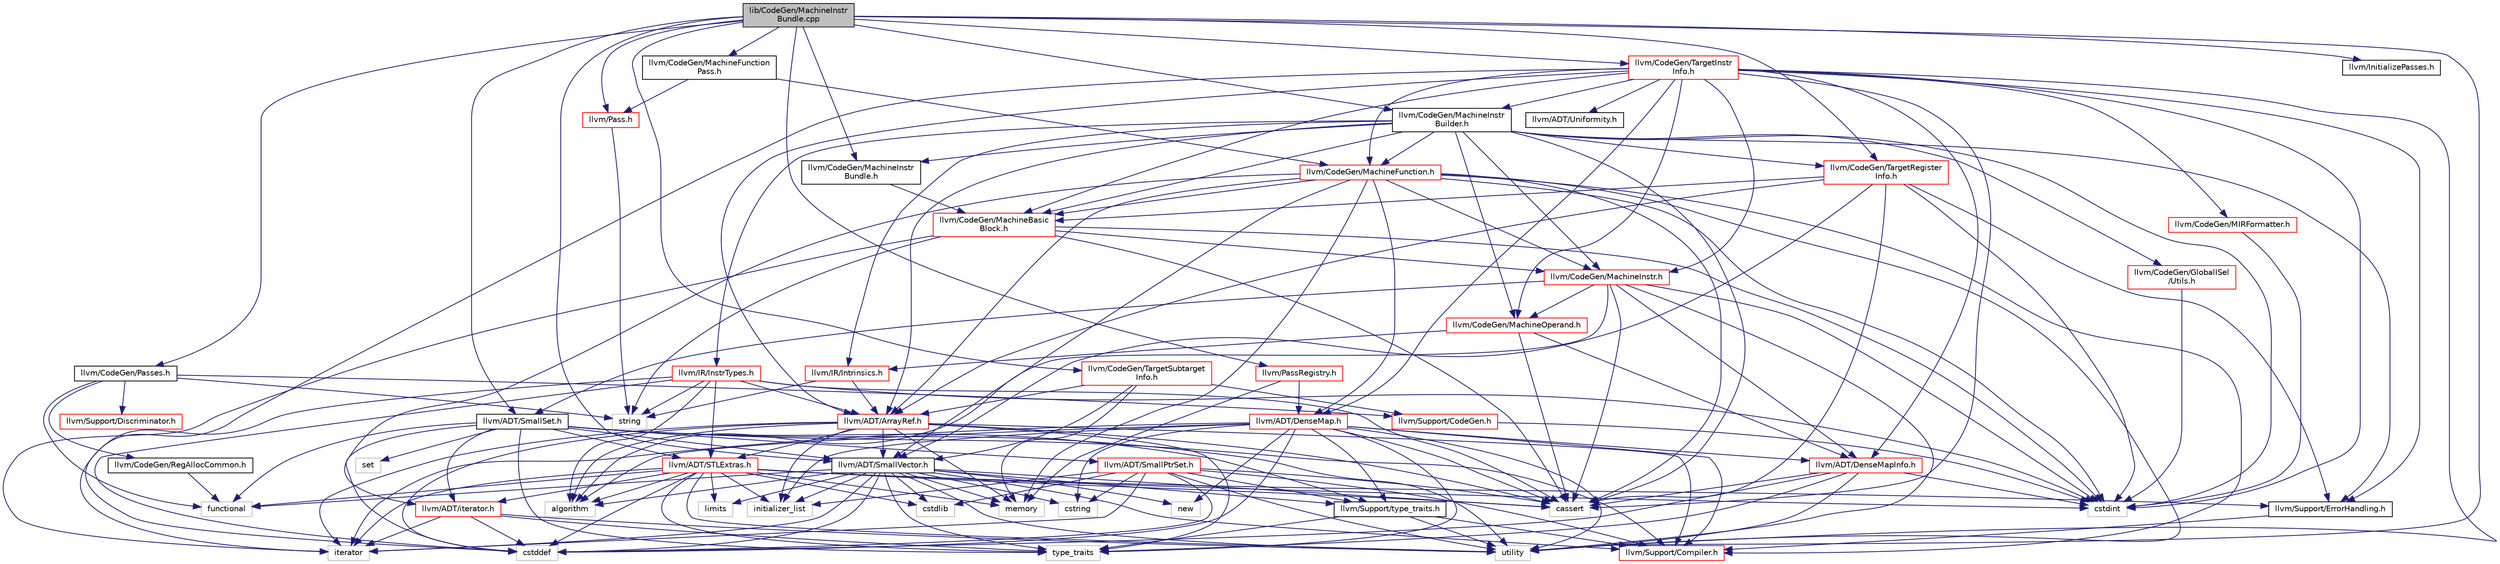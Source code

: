 digraph "lib/CodeGen/MachineInstrBundle.cpp"
{
 // LATEX_PDF_SIZE
  bgcolor="transparent";
  edge [fontname="Helvetica",fontsize="10",labelfontname="Helvetica",labelfontsize="10"];
  node [fontname="Helvetica",fontsize="10",shape=record];
  Node1 [label="lib/CodeGen/MachineInstr\lBundle.cpp",height=0.2,width=0.4,color="black", fillcolor="grey75", style="filled", fontcolor="black",tooltip=" "];
  Node1 -> Node2 [color="midnightblue",fontsize="10",style="solid",fontname="Helvetica"];
  Node2 [label="llvm/CodeGen/MachineInstr\lBundle.h",height=0.2,width=0.4,color="black",URL="$MachineInstrBundle_8h.html",tooltip=" "];
  Node2 -> Node3 [color="midnightblue",fontsize="10",style="solid",fontname="Helvetica"];
  Node3 [label="llvm/CodeGen/MachineBasic\lBlock.h",height=0.2,width=0.4,color="red",URL="$MachineBasicBlock_8h.html",tooltip=" "];
  Node3 -> Node57 [color="midnightblue",fontsize="10",style="solid",fontname="Helvetica"];
  Node57 [label="llvm/CodeGen/MachineInstr.h",height=0.2,width=0.4,color="red",URL="$MachineInstr_8h.html",tooltip=" "];
  Node57 -> Node32 [color="midnightblue",fontsize="10",style="solid",fontname="Helvetica"];
  Node32 [label="llvm/ADT/DenseMapInfo.h",height=0.2,width=0.4,color="red",URL="$DenseMapInfo_8h.html",tooltip=" "];
  Node32 -> Node18 [color="midnightblue",fontsize="10",style="solid",fontname="Helvetica"];
  Node18 [label="cassert",height=0.2,width=0.4,color="grey75",tooltip=" "];
  Node32 -> Node24 [color="midnightblue",fontsize="10",style="solid",fontname="Helvetica"];
  Node24 [label="cstddef",height=0.2,width=0.4,color="grey75",tooltip=" "];
  Node32 -> Node14 [color="midnightblue",fontsize="10",style="solid",fontname="Helvetica"];
  Node14 [label="cstdint",height=0.2,width=0.4,color="grey75",tooltip=" "];
  Node32 -> Node16 [color="midnightblue",fontsize="10",style="solid",fontname="Helvetica"];
  Node16 [label="type_traits",height=0.2,width=0.4,color="grey75",tooltip=" "];
  Node32 -> Node6 [color="midnightblue",fontsize="10",style="solid",fontname="Helvetica"];
  Node6 [label="utility",height=0.2,width=0.4,color="grey75",tooltip=" "];
  Node57 -> Node59 [color="midnightblue",fontsize="10",style="solid",fontname="Helvetica"];
  Node59 [label="llvm/ADT/SmallSet.h",height=0.2,width=0.4,color="black",URL="$SmallSet_8h.html",tooltip=" "];
  Node59 -> Node60 [color="midnightblue",fontsize="10",style="solid",fontname="Helvetica"];
  Node60 [label="llvm/ADT/SmallPtrSet.h",height=0.2,width=0.4,color="red",URL="$SmallPtrSet_8h.html",tooltip=" "];
  Node60 -> Node9 [color="midnightblue",fontsize="10",style="solid",fontname="Helvetica"];
  Node9 [label="llvm/Support/Compiler.h",height=0.2,width=0.4,color="red",URL="$Compiler_8h.html",tooltip=" "];
  Node60 -> Node22 [color="midnightblue",fontsize="10",style="solid",fontname="Helvetica"];
  Node22 [label="llvm/Support/type_traits.h",height=0.2,width=0.4,color="black",URL="$type__traits_8h.html",tooltip=" "];
  Node22 -> Node9 [color="midnightblue",fontsize="10",style="solid",fontname="Helvetica"];
  Node22 -> Node16 [color="midnightblue",fontsize="10",style="solid",fontname="Helvetica"];
  Node22 -> Node6 [color="midnightblue",fontsize="10",style="solid",fontname="Helvetica"];
  Node60 -> Node18 [color="midnightblue",fontsize="10",style="solid",fontname="Helvetica"];
  Node60 -> Node24 [color="midnightblue",fontsize="10",style="solid",fontname="Helvetica"];
  Node60 -> Node25 [color="midnightblue",fontsize="10",style="solid",fontname="Helvetica"];
  Node25 [label="cstdlib",height=0.2,width=0.4,color="grey75",tooltip=" "];
  Node60 -> Node17 [color="midnightblue",fontsize="10",style="solid",fontname="Helvetica"];
  Node17 [label="cstring",height=0.2,width=0.4,color="grey75",tooltip=" "];
  Node60 -> Node27 [color="midnightblue",fontsize="10",style="solid",fontname="Helvetica"];
  Node27 [label="initializer_list",height=0.2,width=0.4,color="grey75",tooltip=" "];
  Node60 -> Node28 [color="midnightblue",fontsize="10",style="solid",fontname="Helvetica"];
  Node28 [label="iterator",height=0.2,width=0.4,color="grey75",tooltip=" "];
  Node60 -> Node6 [color="midnightblue",fontsize="10",style="solid",fontname="Helvetica"];
  Node59 -> Node21 [color="midnightblue",fontsize="10",style="solid",fontname="Helvetica"];
  Node21 [label="llvm/ADT/SmallVector.h",height=0.2,width=0.4,color="black",URL="$SmallVector_8h.html",tooltip=" "];
  Node21 -> Node9 [color="midnightblue",fontsize="10",style="solid",fontname="Helvetica"];
  Node21 -> Node22 [color="midnightblue",fontsize="10",style="solid",fontname="Helvetica"];
  Node21 -> Node23 [color="midnightblue",fontsize="10",style="solid",fontname="Helvetica"];
  Node23 [label="algorithm",height=0.2,width=0.4,color="grey75",tooltip=" "];
  Node21 -> Node18 [color="midnightblue",fontsize="10",style="solid",fontname="Helvetica"];
  Node21 -> Node24 [color="midnightblue",fontsize="10",style="solid",fontname="Helvetica"];
  Node21 -> Node25 [color="midnightblue",fontsize="10",style="solid",fontname="Helvetica"];
  Node21 -> Node17 [color="midnightblue",fontsize="10",style="solid",fontname="Helvetica"];
  Node21 -> Node26 [color="midnightblue",fontsize="10",style="solid",fontname="Helvetica"];
  Node26 [label="functional",height=0.2,width=0.4,color="grey75",tooltip=" "];
  Node21 -> Node27 [color="midnightblue",fontsize="10",style="solid",fontname="Helvetica"];
  Node21 -> Node28 [color="midnightblue",fontsize="10",style="solid",fontname="Helvetica"];
  Node21 -> Node15 [color="midnightblue",fontsize="10",style="solid",fontname="Helvetica"];
  Node15 [label="limits",height=0.2,width=0.4,color="grey75",tooltip=" "];
  Node21 -> Node29 [color="midnightblue",fontsize="10",style="solid",fontname="Helvetica"];
  Node29 [label="memory",height=0.2,width=0.4,color="grey75",tooltip=" "];
  Node21 -> Node30 [color="midnightblue",fontsize="10",style="solid",fontname="Helvetica"];
  Node30 [label="new",height=0.2,width=0.4,color="grey75",tooltip=" "];
  Node21 -> Node16 [color="midnightblue",fontsize="10",style="solid",fontname="Helvetica"];
  Node21 -> Node6 [color="midnightblue",fontsize="10",style="solid",fontname="Helvetica"];
  Node59 -> Node63 [color="midnightblue",fontsize="10",style="solid",fontname="Helvetica"];
  Node63 [label="llvm/ADT/STLExtras.h",height=0.2,width=0.4,color="red",URL="$STLExtras_8h.html",tooltip=" "];
  Node63 -> Node68 [color="midnightblue",fontsize="10",style="solid",fontname="Helvetica"];
  Node68 [label="llvm/ADT/iterator.h",height=0.2,width=0.4,color="red",URL="$iterator_8h.html",tooltip=" "];
  Node68 -> Node24 [color="midnightblue",fontsize="10",style="solid",fontname="Helvetica"];
  Node68 -> Node28 [color="midnightblue",fontsize="10",style="solid",fontname="Helvetica"];
  Node68 -> Node16 [color="midnightblue",fontsize="10",style="solid",fontname="Helvetica"];
  Node68 -> Node6 [color="midnightblue",fontsize="10",style="solid",fontname="Helvetica"];
  Node63 -> Node8 [color="midnightblue",fontsize="10",style="solid",fontname="Helvetica"];
  Node8 [label="llvm/Support/ErrorHandling.h",height=0.2,width=0.4,color="black",URL="$Support_2ErrorHandling_8h.html",tooltip=" "];
  Node8 -> Node9 [color="midnightblue",fontsize="10",style="solid",fontname="Helvetica"];
  Node63 -> Node23 [color="midnightblue",fontsize="10",style="solid",fontname="Helvetica"];
  Node63 -> Node18 [color="midnightblue",fontsize="10",style="solid",fontname="Helvetica"];
  Node63 -> Node24 [color="midnightblue",fontsize="10",style="solid",fontname="Helvetica"];
  Node63 -> Node14 [color="midnightblue",fontsize="10",style="solid",fontname="Helvetica"];
  Node63 -> Node25 [color="midnightblue",fontsize="10",style="solid",fontname="Helvetica"];
  Node63 -> Node26 [color="midnightblue",fontsize="10",style="solid",fontname="Helvetica"];
  Node63 -> Node27 [color="midnightblue",fontsize="10",style="solid",fontname="Helvetica"];
  Node63 -> Node28 [color="midnightblue",fontsize="10",style="solid",fontname="Helvetica"];
  Node63 -> Node15 [color="midnightblue",fontsize="10",style="solid",fontname="Helvetica"];
  Node63 -> Node29 [color="midnightblue",fontsize="10",style="solid",fontname="Helvetica"];
  Node63 -> Node16 [color="midnightblue",fontsize="10",style="solid",fontname="Helvetica"];
  Node63 -> Node6 [color="midnightblue",fontsize="10",style="solid",fontname="Helvetica"];
  Node59 -> Node68 [color="midnightblue",fontsize="10",style="solid",fontname="Helvetica"];
  Node59 -> Node9 [color="midnightblue",fontsize="10",style="solid",fontname="Helvetica"];
  Node59 -> Node22 [color="midnightblue",fontsize="10",style="solid",fontname="Helvetica"];
  Node59 -> Node24 [color="midnightblue",fontsize="10",style="solid",fontname="Helvetica"];
  Node59 -> Node26 [color="midnightblue",fontsize="10",style="solid",fontname="Helvetica"];
  Node59 -> Node69 [color="midnightblue",fontsize="10",style="solid",fontname="Helvetica"];
  Node69 [label="set",height=0.2,width=0.4,color="grey75",tooltip=" "];
  Node59 -> Node16 [color="midnightblue",fontsize="10",style="solid",fontname="Helvetica"];
  Node59 -> Node6 [color="midnightblue",fontsize="10",style="solid",fontname="Helvetica"];
  Node57 -> Node115 [color="midnightblue",fontsize="10",style="solid",fontname="Helvetica"];
  Node115 [label="llvm/CodeGen/MachineOperand.h",height=0.2,width=0.4,color="red",URL="$MachineOperand_8h.html",tooltip=" "];
  Node115 -> Node32 [color="midnightblue",fontsize="10",style="solid",fontname="Helvetica"];
  Node115 -> Node118 [color="midnightblue",fontsize="10",style="solid",fontname="Helvetica"];
  Node118 [label="llvm/IR/Intrinsics.h",height=0.2,width=0.4,color="red",URL="$Intrinsics_8h.html",tooltip=" "];
  Node118 -> Node84 [color="midnightblue",fontsize="10",style="solid",fontname="Helvetica"];
  Node84 [label="llvm/ADT/ArrayRef.h",height=0.2,width=0.4,color="red",URL="$ArrayRef_8h.html",tooltip=" "];
  Node84 -> Node21 [color="midnightblue",fontsize="10",style="solid",fontname="Helvetica"];
  Node84 -> Node63 [color="midnightblue",fontsize="10",style="solid",fontname="Helvetica"];
  Node84 -> Node9 [color="midnightblue",fontsize="10",style="solid",fontname="Helvetica"];
  Node84 -> Node23 [color="midnightblue",fontsize="10",style="solid",fontname="Helvetica"];
  Node84 -> Node18 [color="midnightblue",fontsize="10",style="solid",fontname="Helvetica"];
  Node84 -> Node24 [color="midnightblue",fontsize="10",style="solid",fontname="Helvetica"];
  Node84 -> Node27 [color="midnightblue",fontsize="10",style="solid",fontname="Helvetica"];
  Node84 -> Node28 [color="midnightblue",fontsize="10",style="solid",fontname="Helvetica"];
  Node84 -> Node29 [color="midnightblue",fontsize="10",style="solid",fontname="Helvetica"];
  Node84 -> Node16 [color="midnightblue",fontsize="10",style="solid",fontname="Helvetica"];
  Node118 -> Node38 [color="midnightblue",fontsize="10",style="solid",fontname="Helvetica"];
  Node38 [label="string",height=0.2,width=0.4,color="grey75",tooltip=" "];
  Node115 -> Node18 [color="midnightblue",fontsize="10",style="solid",fontname="Helvetica"];
  Node57 -> Node23 [color="midnightblue",fontsize="10",style="solid",fontname="Helvetica"];
  Node57 -> Node18 [color="midnightblue",fontsize="10",style="solid",fontname="Helvetica"];
  Node57 -> Node14 [color="midnightblue",fontsize="10",style="solid",fontname="Helvetica"];
  Node57 -> Node6 [color="midnightblue",fontsize="10",style="solid",fontname="Helvetica"];
  Node3 -> Node18 [color="midnightblue",fontsize="10",style="solid",fontname="Helvetica"];
  Node3 -> Node14 [color="midnightblue",fontsize="10",style="solid",fontname="Helvetica"];
  Node3 -> Node28 [color="midnightblue",fontsize="10",style="solid",fontname="Helvetica"];
  Node3 -> Node38 [color="midnightblue",fontsize="10",style="solid",fontname="Helvetica"];
  Node1 -> Node59 [color="midnightblue",fontsize="10",style="solid",fontname="Helvetica"];
  Node1 -> Node21 [color="midnightblue",fontsize="10",style="solid",fontname="Helvetica"];
  Node1 -> Node142 [color="midnightblue",fontsize="10",style="solid",fontname="Helvetica"];
  Node142 [label="llvm/CodeGen/MachineFunction\lPass.h",height=0.2,width=0.4,color="black",URL="$MachineFunctionPass_8h.html",tooltip=" "];
  Node142 -> Node143 [color="midnightblue",fontsize="10",style="solid",fontname="Helvetica"];
  Node143 [label="llvm/CodeGen/MachineFunction.h",height=0.2,width=0.4,color="red",URL="$MachineFunction_8h.html",tooltip=" "];
  Node143 -> Node84 [color="midnightblue",fontsize="10",style="solid",fontname="Helvetica"];
  Node143 -> Node80 [color="midnightblue",fontsize="10",style="solid",fontname="Helvetica"];
  Node80 [label="llvm/ADT/DenseMap.h",height=0.2,width=0.4,color="red",URL="$DenseMap_8h.html",tooltip=" "];
  Node80 -> Node32 [color="midnightblue",fontsize="10",style="solid",fontname="Helvetica"];
  Node80 -> Node9 [color="midnightblue",fontsize="10",style="solid",fontname="Helvetica"];
  Node80 -> Node22 [color="midnightblue",fontsize="10",style="solid",fontname="Helvetica"];
  Node80 -> Node23 [color="midnightblue",fontsize="10",style="solid",fontname="Helvetica"];
  Node80 -> Node18 [color="midnightblue",fontsize="10",style="solid",fontname="Helvetica"];
  Node80 -> Node24 [color="midnightblue",fontsize="10",style="solid",fontname="Helvetica"];
  Node80 -> Node17 [color="midnightblue",fontsize="10",style="solid",fontname="Helvetica"];
  Node80 -> Node27 [color="midnightblue",fontsize="10",style="solid",fontname="Helvetica"];
  Node80 -> Node28 [color="midnightblue",fontsize="10",style="solid",fontname="Helvetica"];
  Node80 -> Node30 [color="midnightblue",fontsize="10",style="solid",fontname="Helvetica"];
  Node80 -> Node16 [color="midnightblue",fontsize="10",style="solid",fontname="Helvetica"];
  Node80 -> Node6 [color="midnightblue",fontsize="10",style="solid",fontname="Helvetica"];
  Node143 -> Node21 [color="midnightblue",fontsize="10",style="solid",fontname="Helvetica"];
  Node143 -> Node68 [color="midnightblue",fontsize="10",style="solid",fontname="Helvetica"];
  Node143 -> Node3 [color="midnightblue",fontsize="10",style="solid",fontname="Helvetica"];
  Node143 -> Node57 [color="midnightblue",fontsize="10",style="solid",fontname="Helvetica"];
  Node143 -> Node9 [color="midnightblue",fontsize="10",style="solid",fontname="Helvetica"];
  Node143 -> Node18 [color="midnightblue",fontsize="10",style="solid",fontname="Helvetica"];
  Node143 -> Node14 [color="midnightblue",fontsize="10",style="solid",fontname="Helvetica"];
  Node143 -> Node29 [color="midnightblue",fontsize="10",style="solid",fontname="Helvetica"];
  Node143 -> Node6 [color="midnightblue",fontsize="10",style="solid",fontname="Helvetica"];
  Node142 -> Node152 [color="midnightblue",fontsize="10",style="solid",fontname="Helvetica"];
  Node152 [label="llvm/Pass.h",height=0.2,width=0.4,color="red",URL="$Pass_8h.html",tooltip=" "];
  Node152 -> Node38 [color="midnightblue",fontsize="10",style="solid",fontname="Helvetica"];
  Node1 -> Node166 [color="midnightblue",fontsize="10",style="solid",fontname="Helvetica"];
  Node166 [label="llvm/CodeGen/MachineInstr\lBuilder.h",height=0.2,width=0.4,color="black",URL="$MachineInstrBuilder_8h.html",tooltip=" "];
  Node166 -> Node84 [color="midnightblue",fontsize="10",style="solid",fontname="Helvetica"];
  Node166 -> Node167 [color="midnightblue",fontsize="10",style="solid",fontname="Helvetica"];
  Node167 [label="llvm/CodeGen/GlobalISel\l/Utils.h",height=0.2,width=0.4,color="red",URL="$CodeGen_2GlobalISel_2Utils_8h.html",tooltip=" "];
  Node167 -> Node14 [color="midnightblue",fontsize="10",style="solid",fontname="Helvetica"];
  Node166 -> Node3 [color="midnightblue",fontsize="10",style="solid",fontname="Helvetica"];
  Node166 -> Node143 [color="midnightblue",fontsize="10",style="solid",fontname="Helvetica"];
  Node166 -> Node57 [color="midnightblue",fontsize="10",style="solid",fontname="Helvetica"];
  Node166 -> Node2 [color="midnightblue",fontsize="10",style="solid",fontname="Helvetica"];
  Node166 -> Node115 [color="midnightblue",fontsize="10",style="solid",fontname="Helvetica"];
  Node166 -> Node170 [color="midnightblue",fontsize="10",style="solid",fontname="Helvetica"];
  Node170 [label="llvm/CodeGen/TargetRegister\lInfo.h",height=0.2,width=0.4,color="red",URL="$TargetRegisterInfo_8h.html",tooltip=" "];
  Node170 -> Node84 [color="midnightblue",fontsize="10",style="solid",fontname="Helvetica"];
  Node170 -> Node21 [color="midnightblue",fontsize="10",style="solid",fontname="Helvetica"];
  Node170 -> Node3 [color="midnightblue",fontsize="10",style="solid",fontname="Helvetica"];
  Node170 -> Node8 [color="midnightblue",fontsize="10",style="solid",fontname="Helvetica"];
  Node170 -> Node18 [color="midnightblue",fontsize="10",style="solid",fontname="Helvetica"];
  Node170 -> Node14 [color="midnightblue",fontsize="10",style="solid",fontname="Helvetica"];
  Node166 -> Node173 [color="midnightblue",fontsize="10",style="solid",fontname="Helvetica"];
  Node173 [label="llvm/IR/InstrTypes.h",height=0.2,width=0.4,color="red",URL="$InstrTypes_8h.html",tooltip=" "];
  Node173 -> Node84 [color="midnightblue",fontsize="10",style="solid",fontname="Helvetica"];
  Node173 -> Node63 [color="midnightblue",fontsize="10",style="solid",fontname="Helvetica"];
  Node173 -> Node23 [color="midnightblue",fontsize="10",style="solid",fontname="Helvetica"];
  Node173 -> Node18 [color="midnightblue",fontsize="10",style="solid",fontname="Helvetica"];
  Node173 -> Node24 [color="midnightblue",fontsize="10",style="solid",fontname="Helvetica"];
  Node173 -> Node14 [color="midnightblue",fontsize="10",style="solid",fontname="Helvetica"];
  Node173 -> Node28 [color="midnightblue",fontsize="10",style="solid",fontname="Helvetica"];
  Node173 -> Node38 [color="midnightblue",fontsize="10",style="solid",fontname="Helvetica"];
  Node166 -> Node118 [color="midnightblue",fontsize="10",style="solid",fontname="Helvetica"];
  Node166 -> Node8 [color="midnightblue",fontsize="10",style="solid",fontname="Helvetica"];
  Node166 -> Node18 [color="midnightblue",fontsize="10",style="solid",fontname="Helvetica"];
  Node166 -> Node14 [color="midnightblue",fontsize="10",style="solid",fontname="Helvetica"];
  Node1 -> Node191 [color="midnightblue",fontsize="10",style="solid",fontname="Helvetica"];
  Node191 [label="llvm/CodeGen/Passes.h",height=0.2,width=0.4,color="black",URL="$CodeGen_2Passes_8h.html",tooltip=" "];
  Node191 -> Node175 [color="midnightblue",fontsize="10",style="solid",fontname="Helvetica"];
  Node175 [label="llvm/Support/CodeGen.h",height=0.2,width=0.4,color="red",URL="$CodeGen_8h.html",tooltip=" "];
  Node175 -> Node14 [color="midnightblue",fontsize="10",style="solid",fontname="Helvetica"];
  Node191 -> Node192 [color="midnightblue",fontsize="10",style="solid",fontname="Helvetica"];
  Node192 [label="llvm/Support/Discriminator.h",height=0.2,width=0.4,color="red",URL="$Discriminator_8h.html",tooltip=" "];
  Node191 -> Node194 [color="midnightblue",fontsize="10",style="solid",fontname="Helvetica"];
  Node194 [label="llvm/CodeGen/RegAllocCommon.h",height=0.2,width=0.4,color="black",URL="$RegAllocCommon_8h.html",tooltip=" "];
  Node194 -> Node26 [color="midnightblue",fontsize="10",style="solid",fontname="Helvetica"];
  Node191 -> Node26 [color="midnightblue",fontsize="10",style="solid",fontname="Helvetica"];
  Node191 -> Node38 [color="midnightblue",fontsize="10",style="solid",fontname="Helvetica"];
  Node1 -> Node195 [color="midnightblue",fontsize="10",style="solid",fontname="Helvetica"];
  Node195 [label="llvm/CodeGen/TargetInstr\lInfo.h",height=0.2,width=0.4,color="red",URL="$TargetInstrInfo_8h.html",tooltip=" "];
  Node195 -> Node84 [color="midnightblue",fontsize="10",style="solid",fontname="Helvetica"];
  Node195 -> Node80 [color="midnightblue",fontsize="10",style="solid",fontname="Helvetica"];
  Node195 -> Node32 [color="midnightblue",fontsize="10",style="solid",fontname="Helvetica"];
  Node195 -> Node196 [color="midnightblue",fontsize="10",style="solid",fontname="Helvetica"];
  Node196 [label="llvm/ADT/Uniformity.h",height=0.2,width=0.4,color="black",URL="$Uniformity_8h.html",tooltip=" "];
  Node195 -> Node197 [color="midnightblue",fontsize="10",style="solid",fontname="Helvetica"];
  Node197 [label="llvm/CodeGen/MIRFormatter.h",height=0.2,width=0.4,color="red",URL="$MIRFormatter_8h.html",tooltip=" "];
  Node197 -> Node14 [color="midnightblue",fontsize="10",style="solid",fontname="Helvetica"];
  Node195 -> Node3 [color="midnightblue",fontsize="10",style="solid",fontname="Helvetica"];
  Node195 -> Node143 [color="midnightblue",fontsize="10",style="solid",fontname="Helvetica"];
  Node195 -> Node57 [color="midnightblue",fontsize="10",style="solid",fontname="Helvetica"];
  Node195 -> Node166 [color="midnightblue",fontsize="10",style="solid",fontname="Helvetica"];
  Node195 -> Node115 [color="midnightblue",fontsize="10",style="solid",fontname="Helvetica"];
  Node195 -> Node8 [color="midnightblue",fontsize="10",style="solid",fontname="Helvetica"];
  Node195 -> Node18 [color="midnightblue",fontsize="10",style="solid",fontname="Helvetica"];
  Node195 -> Node24 [color="midnightblue",fontsize="10",style="solid",fontname="Helvetica"];
  Node195 -> Node14 [color="midnightblue",fontsize="10",style="solid",fontname="Helvetica"];
  Node195 -> Node6 [color="midnightblue",fontsize="10",style="solid",fontname="Helvetica"];
  Node1 -> Node170 [color="midnightblue",fontsize="10",style="solid",fontname="Helvetica"];
  Node1 -> Node204 [color="midnightblue",fontsize="10",style="solid",fontname="Helvetica"];
  Node204 [label="llvm/CodeGen/TargetSubtarget\lInfo.h",height=0.2,width=0.4,color="red",URL="$TargetSubtargetInfo_8h.html",tooltip=" "];
  Node204 -> Node84 [color="midnightblue",fontsize="10",style="solid",fontname="Helvetica"];
  Node204 -> Node21 [color="midnightblue",fontsize="10",style="solid",fontname="Helvetica"];
  Node204 -> Node175 [color="midnightblue",fontsize="10",style="solid",fontname="Helvetica"];
  Node204 -> Node29 [color="midnightblue",fontsize="10",style="solid",fontname="Helvetica"];
  Node1 -> Node222 [color="midnightblue",fontsize="10",style="solid",fontname="Helvetica"];
  Node222 [label="llvm/InitializePasses.h",height=0.2,width=0.4,color="black",URL="$InitializePasses_8h.html",tooltip=" "];
  Node1 -> Node152 [color="midnightblue",fontsize="10",style="solid",fontname="Helvetica"];
  Node1 -> Node156 [color="midnightblue",fontsize="10",style="solid",fontname="Helvetica"];
  Node156 [label="llvm/PassRegistry.h",height=0.2,width=0.4,color="red",URL="$PassRegistry_8h.html",tooltip=" "];
  Node156 -> Node80 [color="midnightblue",fontsize="10",style="solid",fontname="Helvetica"];
  Node156 -> Node29 [color="midnightblue",fontsize="10",style="solid",fontname="Helvetica"];
  Node1 -> Node6 [color="midnightblue",fontsize="10",style="solid",fontname="Helvetica"];
}

